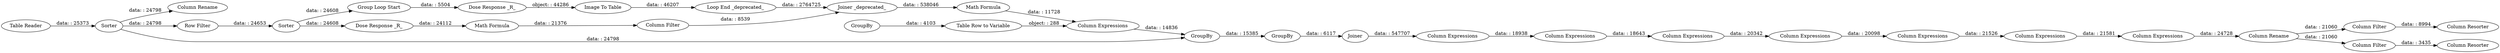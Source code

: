 digraph {
	"1619894093226787177_386" [label="Column Expressions"]
	"8842510916324469122_365" [label=Sorter]
	"1619894093226787177_378" [label=Joiner]
	"1619894093226787177_379" [label="Column Expressions"]
	"3799042523818915804_368" [label="Math Formula"]
	"8842510916324469122_414" [label="Table Reader"]
	"3799042523818915804_367" [label="Dose Response _R_"]
	"8842510916324469122_391" [label="Column Rename"]
	"8842510916324469122_388" [label="Column Resorter"]
	"1619894093226787177_404" [label=GroupBy]
	"3799042523818915804_371" [label=Sorter]
	"3799042523818915804_369" [label="Image To Table"]
	"1619894093226787177_398" [label="Column Expressions"]
	"3799042523818915804_372" [label="Joiner _deprecated_"]
	"3799042523818915804_366" [label="Row Filter"]
	"3799042523818915804_381" [label="Math Formula"]
	"3799042523818915804_409" [label="Table Row to Variable"]
	"1619894093226787177_399" [label="Column Expressions"]
	"8842510916324469122_383" [label="Column Filter"]
	"1619894093226787177_382" [label="Column Expressions"]
	"8842510916324469122_385" [label="Column Resorter"]
	"3799042523818915804_410" [label="Column Filter"]
	"1619894093226787177_384" [label="Column Rename"]
	"3799042523818915804_373" [label="Group Loop Start"]
	"1619894093226787177_380" [label="Column Expressions"]
	"3799042523818915804_407" [label=GroupBy]
	"1619894093226787177_377" [label="Column Expressions"]
	"1619894093226787177_375" [label=GroupBy]
	"3799042523818915804_374" [label="Loop End _deprecated_"]
	"8842510916324469122_390" [label="Column Filter"]
	"3799042523818915804_370" [label="Dose Response _R_"]
	"3799042523818915804_376" [label="Column Expressions"]
	"1619894093226787177_377" -> "1619894093226787177_379" [label="data: : 18938"]
	"1619894093226787177_399" -> "1619894093226787177_386" [label="data: : 20098"]
	"8842510916324469122_365" -> "8842510916324469122_391" [label="data: : 24798"]
	"1619894093226787177_380" -> "1619894093226787177_382" [label="data: : 21581"]
	"3799042523818915804_370" -> "3799042523818915804_368" [label="data: : 24112"]
	"3799042523818915804_373" -> "3799042523818915804_367" [label="data: : 5504"]
	"3799042523818915804_367" -> "3799042523818915804_369" [label="object: : 44286"]
	"3799042523818915804_371" -> "3799042523818915804_370" [label="data: : 24608"]
	"3799042523818915804_381" -> "3799042523818915804_376" [label="data: : 11728"]
	"8842510916324469122_365" -> "1619894093226787177_404" [label="data: : 24798"]
	"8842510916324469122_390" -> "8842510916324469122_388" [label="data: : 3435"]
	"8842510916324469122_383" -> "8842510916324469122_385" [label="data: : 8994"]
	"1619894093226787177_378" -> "1619894093226787177_377" [label="data: : 547707"]
	"1619894093226787177_384" -> "8842510916324469122_383" [label="data: : 21060"]
	"3799042523818915804_368" -> "3799042523818915804_410" [label="data: : 21376"]
	"3799042523818915804_374" -> "3799042523818915804_372" [label="data: : 2764725"]
	"3799042523818915804_371" -> "3799042523818915804_373" [label="data: : 24608"]
	"3799042523818915804_407" -> "3799042523818915804_409" [label="data: : 4103"]
	"3799042523818915804_410" -> "3799042523818915804_372" [label="data: : 8539"]
	"3799042523818915804_372" -> "3799042523818915804_381" [label="data: : 538046"]
	"8842510916324469122_365" -> "3799042523818915804_366" [label="data: : 24798"]
	"1619894093226787177_375" -> "1619894093226787177_378" [label="data: : 6117"]
	"3799042523818915804_409" -> "3799042523818915804_376" [label="object: : 288"]
	"1619894093226787177_379" -> "1619894093226787177_398" [label="data: : 18643"]
	"3799042523818915804_369" -> "3799042523818915804_374" [label="data: : 46207"]
	"3799042523818915804_376" -> "1619894093226787177_404" [label="data: : 14836"]
	"1619894093226787177_384" -> "8842510916324469122_390" [label="data: : 21060"]
	"1619894093226787177_398" -> "1619894093226787177_399" [label="data: : 20342"]
	"1619894093226787177_386" -> "1619894093226787177_380" [label="data: : 21526"]
	"3799042523818915804_366" -> "3799042523818915804_371" [label="data: : 24653"]
	"8842510916324469122_414" -> "8842510916324469122_365" [label="data: : 25373"]
	"1619894093226787177_382" -> "1619894093226787177_384" [label="data: : 24728"]
	"1619894093226787177_404" -> "1619894093226787177_375" [label="data: : 15385"]
	rankdir=LR
}
